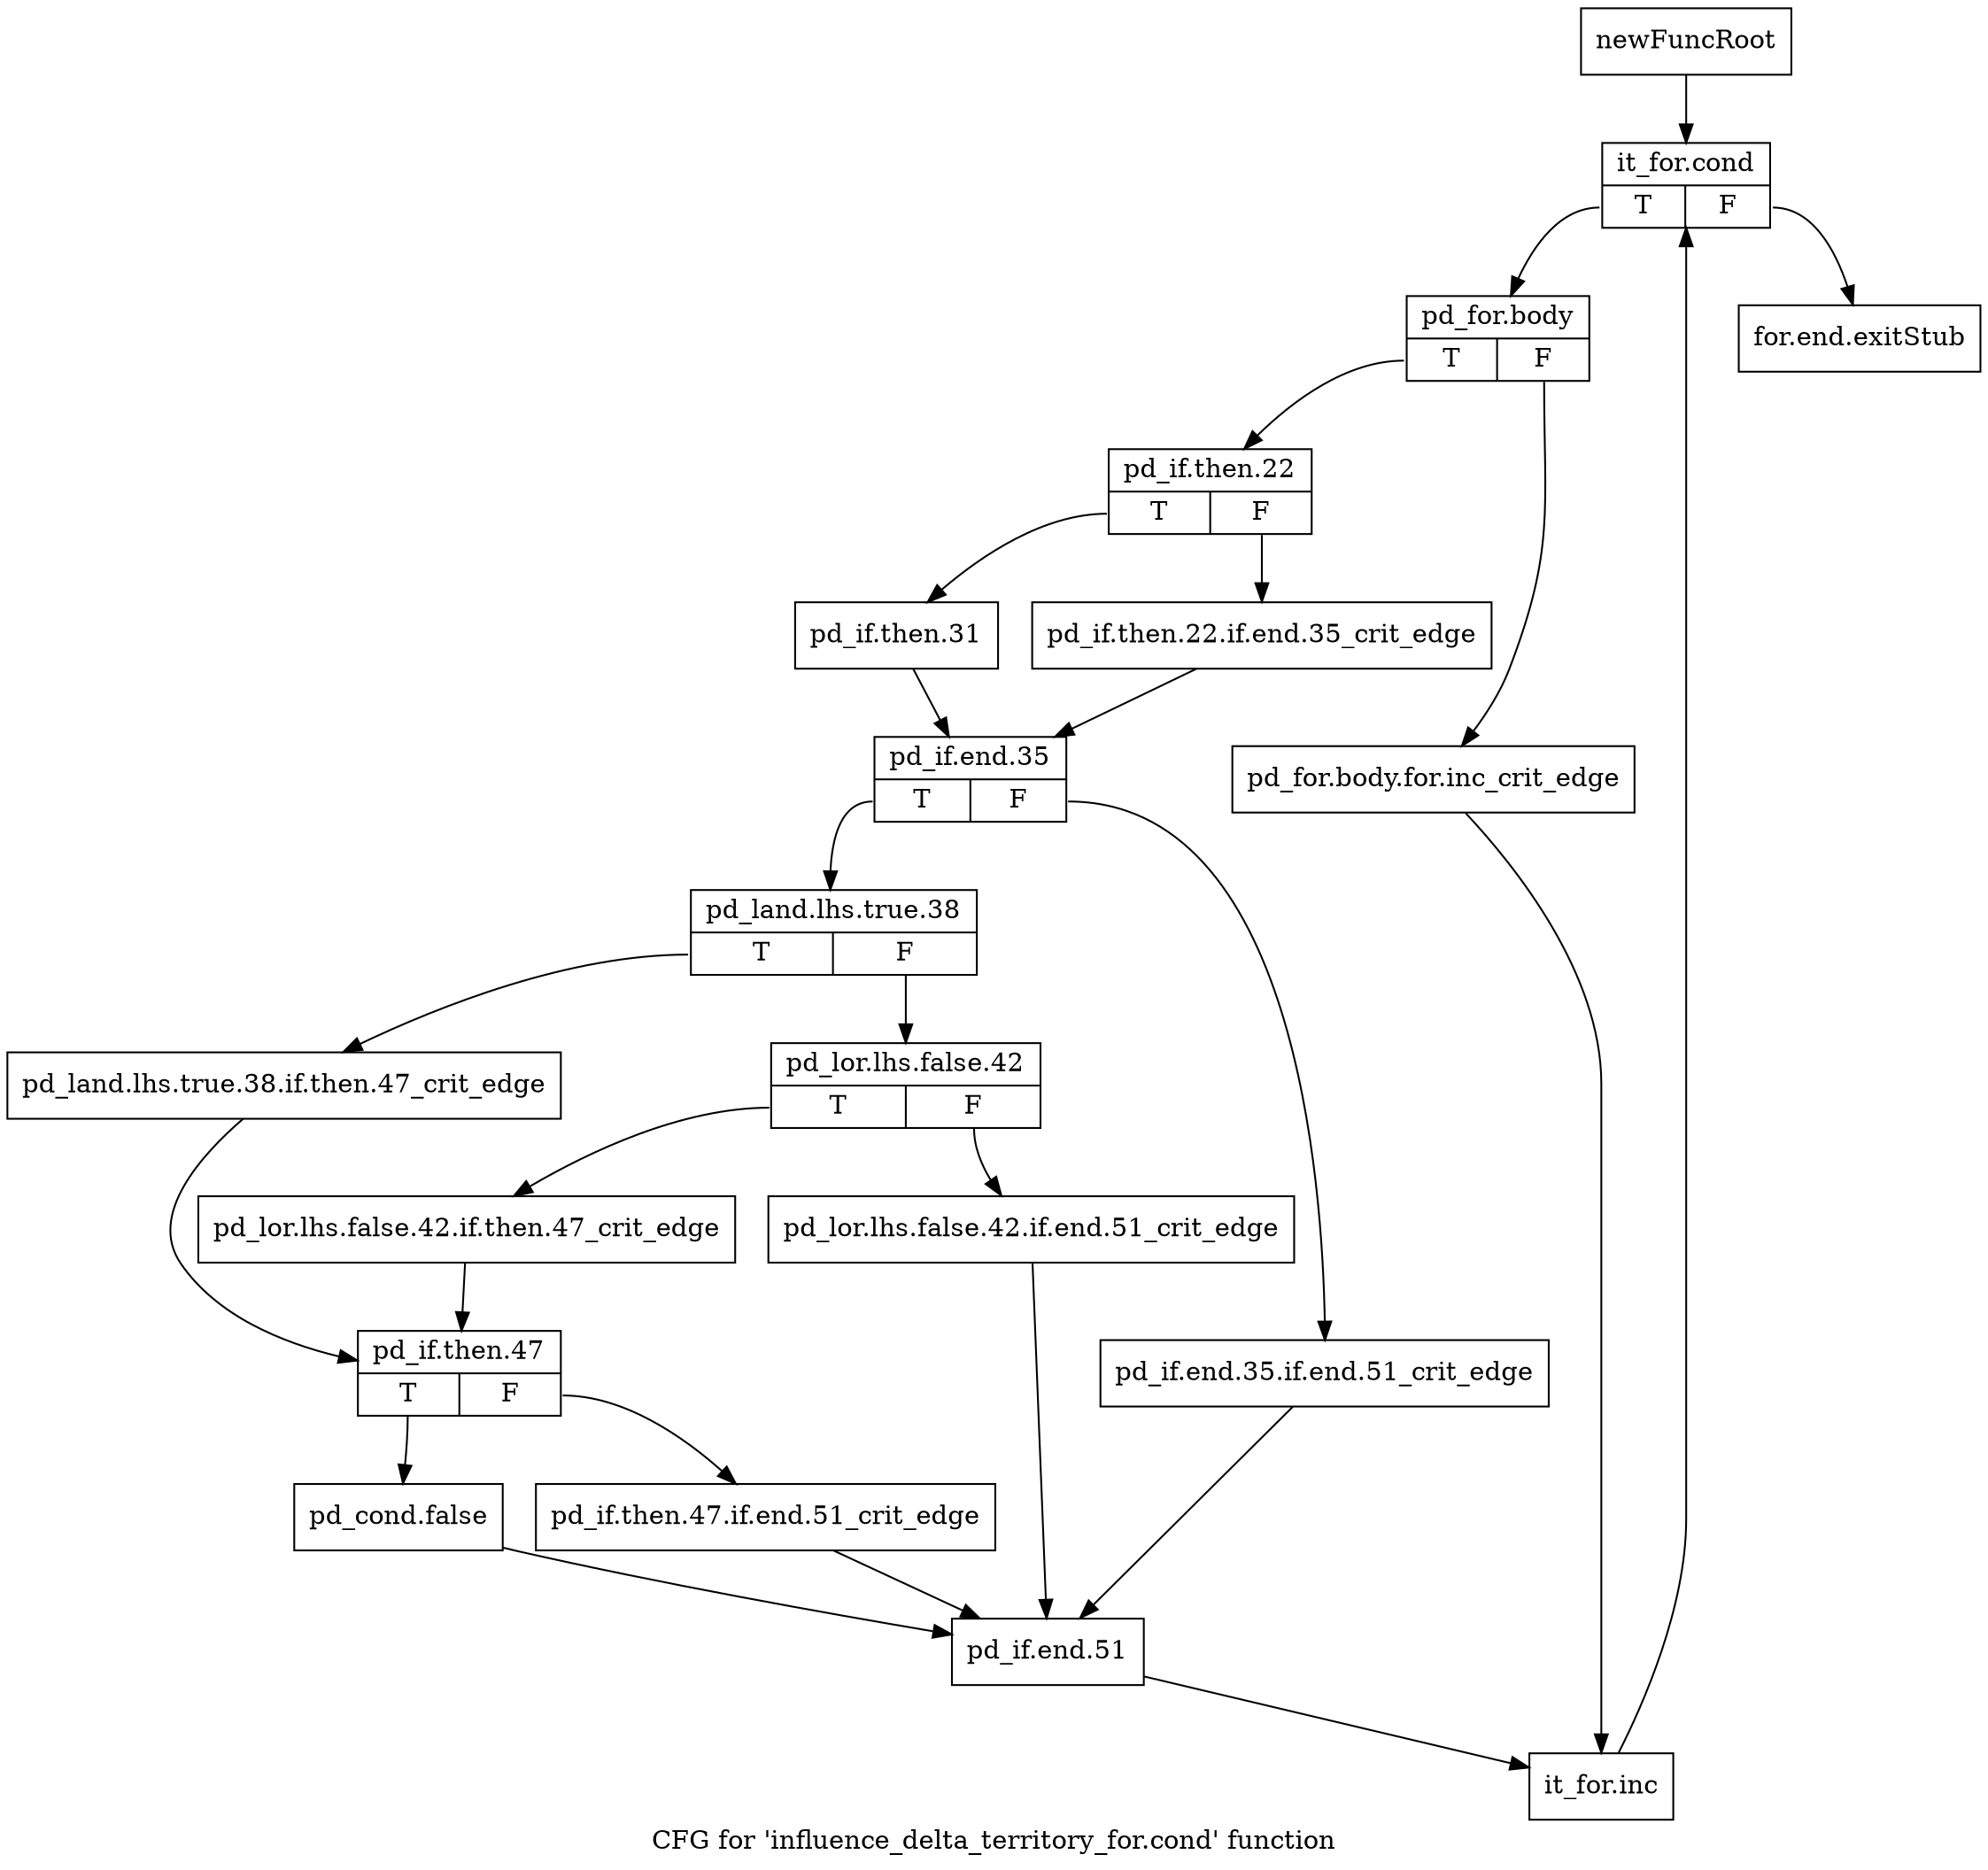 digraph "CFG for 'influence_delta_territory_for.cond' function" {
	label="CFG for 'influence_delta_territory_for.cond' function";

	Node0x4001f30 [shape=record,label="{newFuncRoot}"];
	Node0x4001f30 -> Node0x4001fd0;
	Node0x4001f80 [shape=record,label="{for.end.exitStub}"];
	Node0x4001fd0 [shape=record,label="{it_for.cond|{<s0>T|<s1>F}}"];
	Node0x4001fd0:s0 -> Node0x4002020;
	Node0x4001fd0:s1 -> Node0x4001f80;
	Node0x4002020 [shape=record,label="{pd_for.body|{<s0>T|<s1>F}}"];
	Node0x4002020:s0 -> Node0x40020c0;
	Node0x4002020:s1 -> Node0x4002070;
	Node0x4002070 [shape=record,label="{pd_for.body.for.inc_crit_edge}"];
	Node0x4002070 -> Node0x4002520;
	Node0x40020c0 [shape=record,label="{pd_if.then.22|{<s0>T|<s1>F}}"];
	Node0x40020c0:s0 -> Node0x4002160;
	Node0x40020c0:s1 -> Node0x4002110;
	Node0x4002110 [shape=record,label="{pd_if.then.22.if.end.35_crit_edge}"];
	Node0x4002110 -> Node0x40021b0;
	Node0x4002160 [shape=record,label="{pd_if.then.31}"];
	Node0x4002160 -> Node0x40021b0;
	Node0x40021b0 [shape=record,label="{pd_if.end.35|{<s0>T|<s1>F}}"];
	Node0x40021b0:s0 -> Node0x4002250;
	Node0x40021b0:s1 -> Node0x4002200;
	Node0x4002200 [shape=record,label="{pd_if.end.35.if.end.51_crit_edge}"];
	Node0x4002200 -> Node0x40024d0;
	Node0x4002250 [shape=record,label="{pd_land.lhs.true.38|{<s0>T|<s1>F}}"];
	Node0x4002250:s0 -> Node0x4002390;
	Node0x4002250:s1 -> Node0x40022a0;
	Node0x40022a0 [shape=record,label="{pd_lor.lhs.false.42|{<s0>T|<s1>F}}"];
	Node0x40022a0:s0 -> Node0x4002340;
	Node0x40022a0:s1 -> Node0x40022f0;
	Node0x40022f0 [shape=record,label="{pd_lor.lhs.false.42.if.end.51_crit_edge}"];
	Node0x40022f0 -> Node0x40024d0;
	Node0x4002340 [shape=record,label="{pd_lor.lhs.false.42.if.then.47_crit_edge}"];
	Node0x4002340 -> Node0x40023e0;
	Node0x4002390 [shape=record,label="{pd_land.lhs.true.38.if.then.47_crit_edge}"];
	Node0x4002390 -> Node0x40023e0;
	Node0x40023e0 [shape=record,label="{pd_if.then.47|{<s0>T|<s1>F}}"];
	Node0x40023e0:s0 -> Node0x4002480;
	Node0x40023e0:s1 -> Node0x4002430;
	Node0x4002430 [shape=record,label="{pd_if.then.47.if.end.51_crit_edge}"];
	Node0x4002430 -> Node0x40024d0;
	Node0x4002480 [shape=record,label="{pd_cond.false}"];
	Node0x4002480 -> Node0x40024d0;
	Node0x40024d0 [shape=record,label="{pd_if.end.51}"];
	Node0x40024d0 -> Node0x4002520;
	Node0x4002520 [shape=record,label="{it_for.inc}"];
	Node0x4002520 -> Node0x4001fd0;
}
